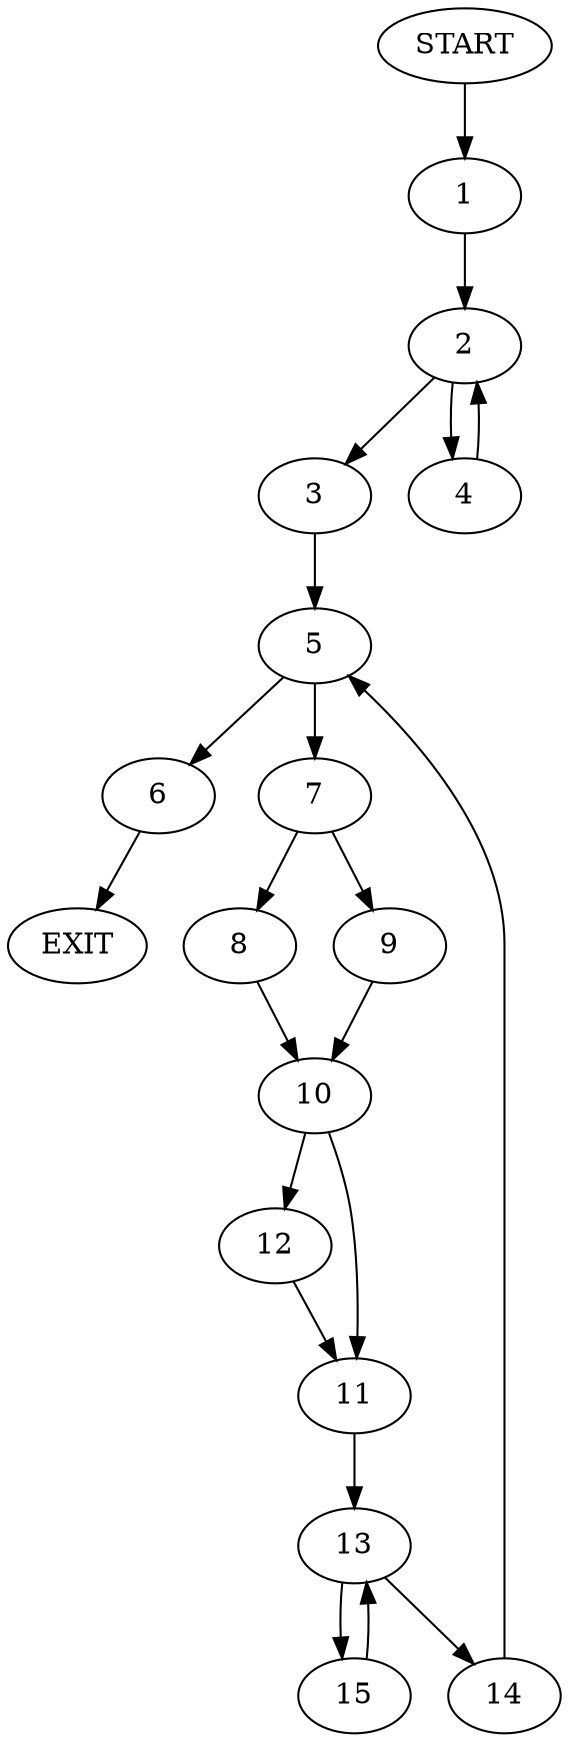 digraph {
0 [label="START"]
16 [label="EXIT"]
0 -> 1
1 -> 2
2 -> 3
2 -> 4
4 -> 2
3 -> 5
5 -> 6
5 -> 7
6 -> 16
7 -> 8
7 -> 9
8 -> 10
9 -> 10
10 -> 11
10 -> 12
12 -> 11
11 -> 13
13 -> 14
13 -> 15
15 -> 13
14 -> 5
}
